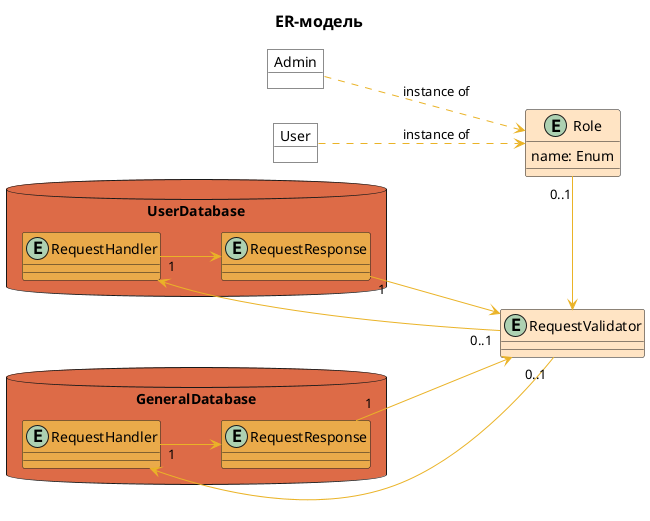 @startuml firsrER
title
  <font size=16 color=black><b>ER-модель
end title


left to right direction
skinparam ClassBackgroundColor Bisque
skinparam ClassFontColor Black
skinparam ClassFontName Times New Roman black
skinparam PackageBackgroundColor #DD6B47
allow_mixing
skinparam ObjectBackgroundColor White
skinparam ArrowColor #EAB327
 
  object Admin
  object User 
  entity Role{
  name: Enum
  }
  entity RequestValidator{ 
  }
  User ..> Role: instance of
  Admin ..> Role: instance of
  Role "0..1"-> RequestValidator
  
  

 package "UserDatabase" <<Database>>{
   entity "RequestHandler" as RH #EAAA4A {

   }
   entity "RequestResponse" as RR #EAAA4A {  
   }
   RequestValidator "0..1"--> RH
   RH "1"--> RR
   RR "1"--> RequestValidator
   
 } 

  package "GeneralDatabase" <<Database>>  {
    entity "RequestHandler"#EAAA4A {
    }
    entity "RequestResponse" #EAAA4A

  }
  RequestValidator "0..1" --> RequestHandler
  RequestHandler "1"--> RequestResponse
  RequestResponse "1"--> RequestValidator

@enduml